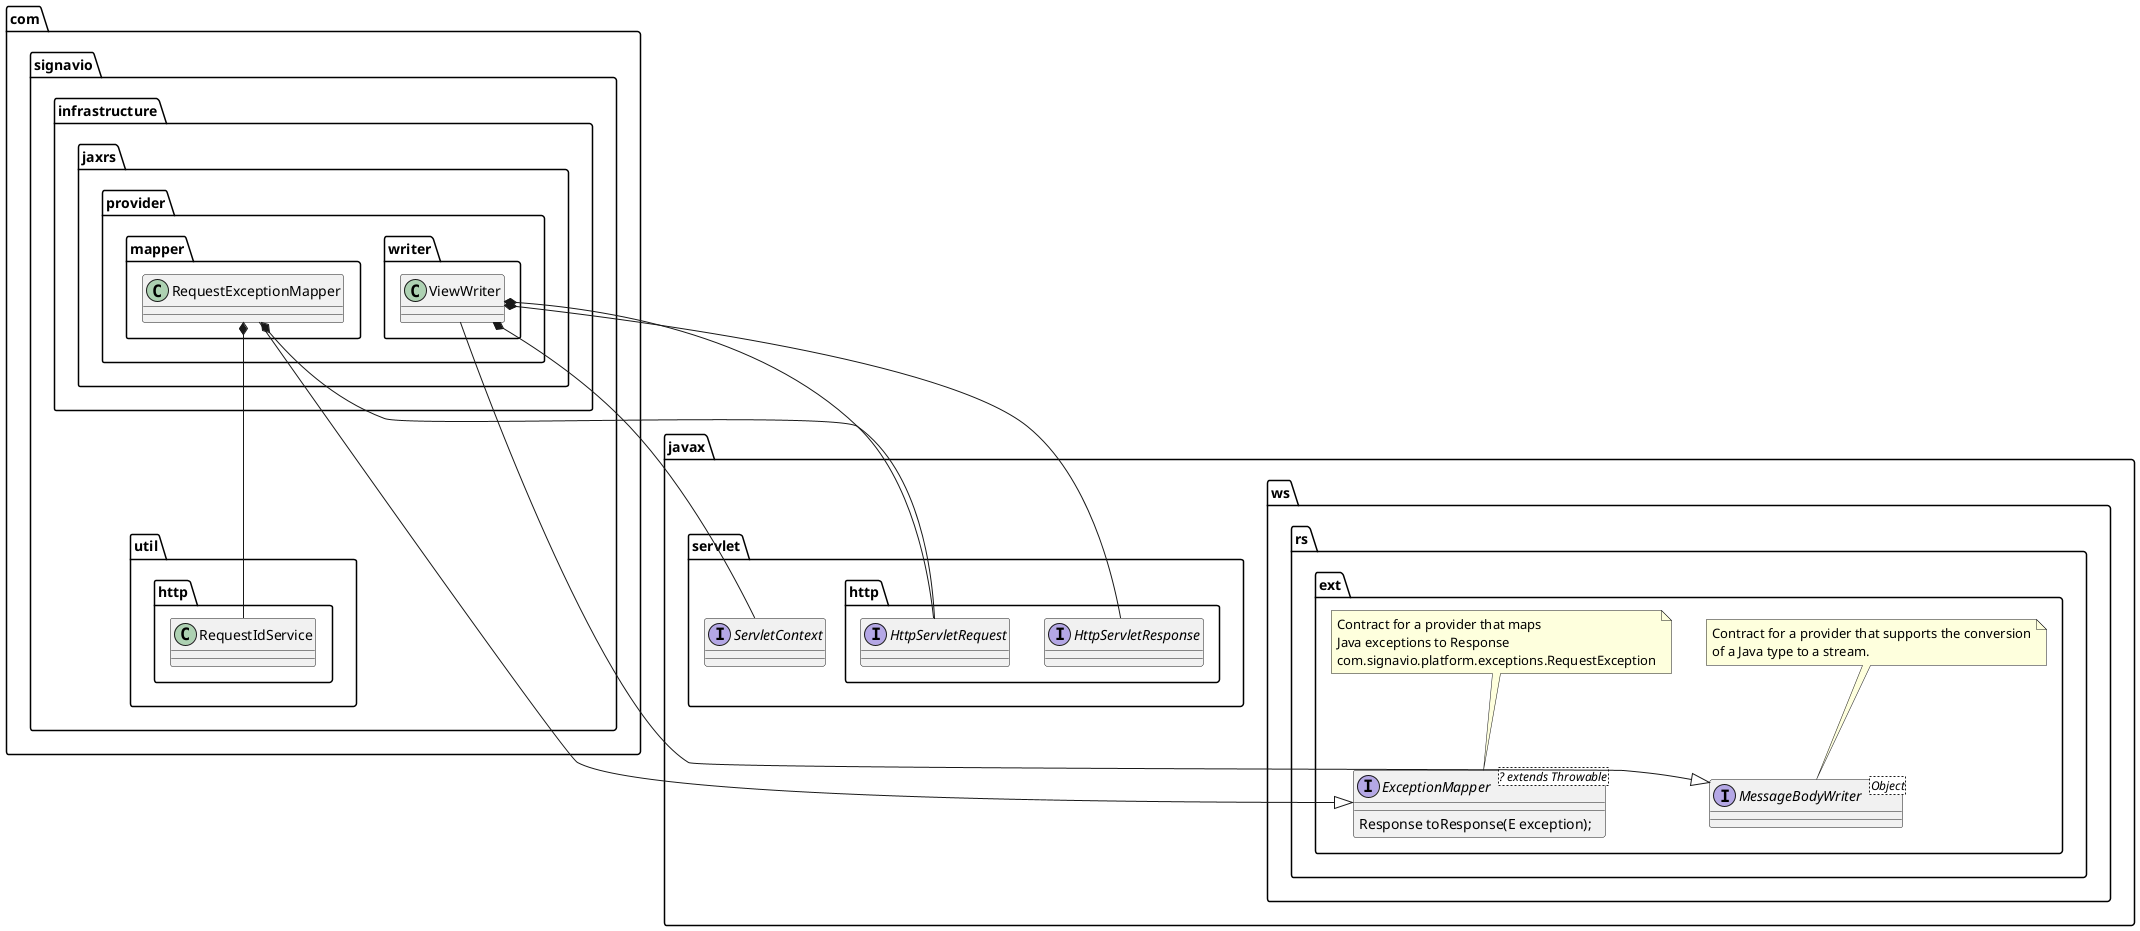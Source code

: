 @startuml

package javax.ws.rs.ext {

interface ExceptionMapper<? extends Throwable> {
  Response toResponse(E exception);
}
note top
	Contract for a provider that maps
	Java exceptions to Response
	com.signavio.platform.exceptions.RequestException
end note

interface MessageBodyWriter<Object>
note top
Contract for a provider that supports the conversion
of a Java type to a stream.
end note

}

package com.signavio.util.http {
	class RequestIdService
}

package com.signavio.infrastructure.jaxrs.provider.writer {
	class ViewWriter
}


package com.signavio.infrastructure.jaxrs.provider.mapper {
	class RequestExceptionMapper
}

package javax.servlet {
	interface ServletContext
}

package javax.servlet.http {
	interface HttpServletRequest
	interface HttpServletResponse
}

RequestExceptionMapper *-- HttpServletRequest
RequestExceptionMapper *-- RequestIdService

ViewWriter *-- HttpServletRequest
ViewWriter *-- ServletContext
ViewWriter *-- HttpServletResponse


RequestExceptionMapper -up-|> ExceptionMapper
ViewWriter -up-|> MessageBodyWriter

@enduml